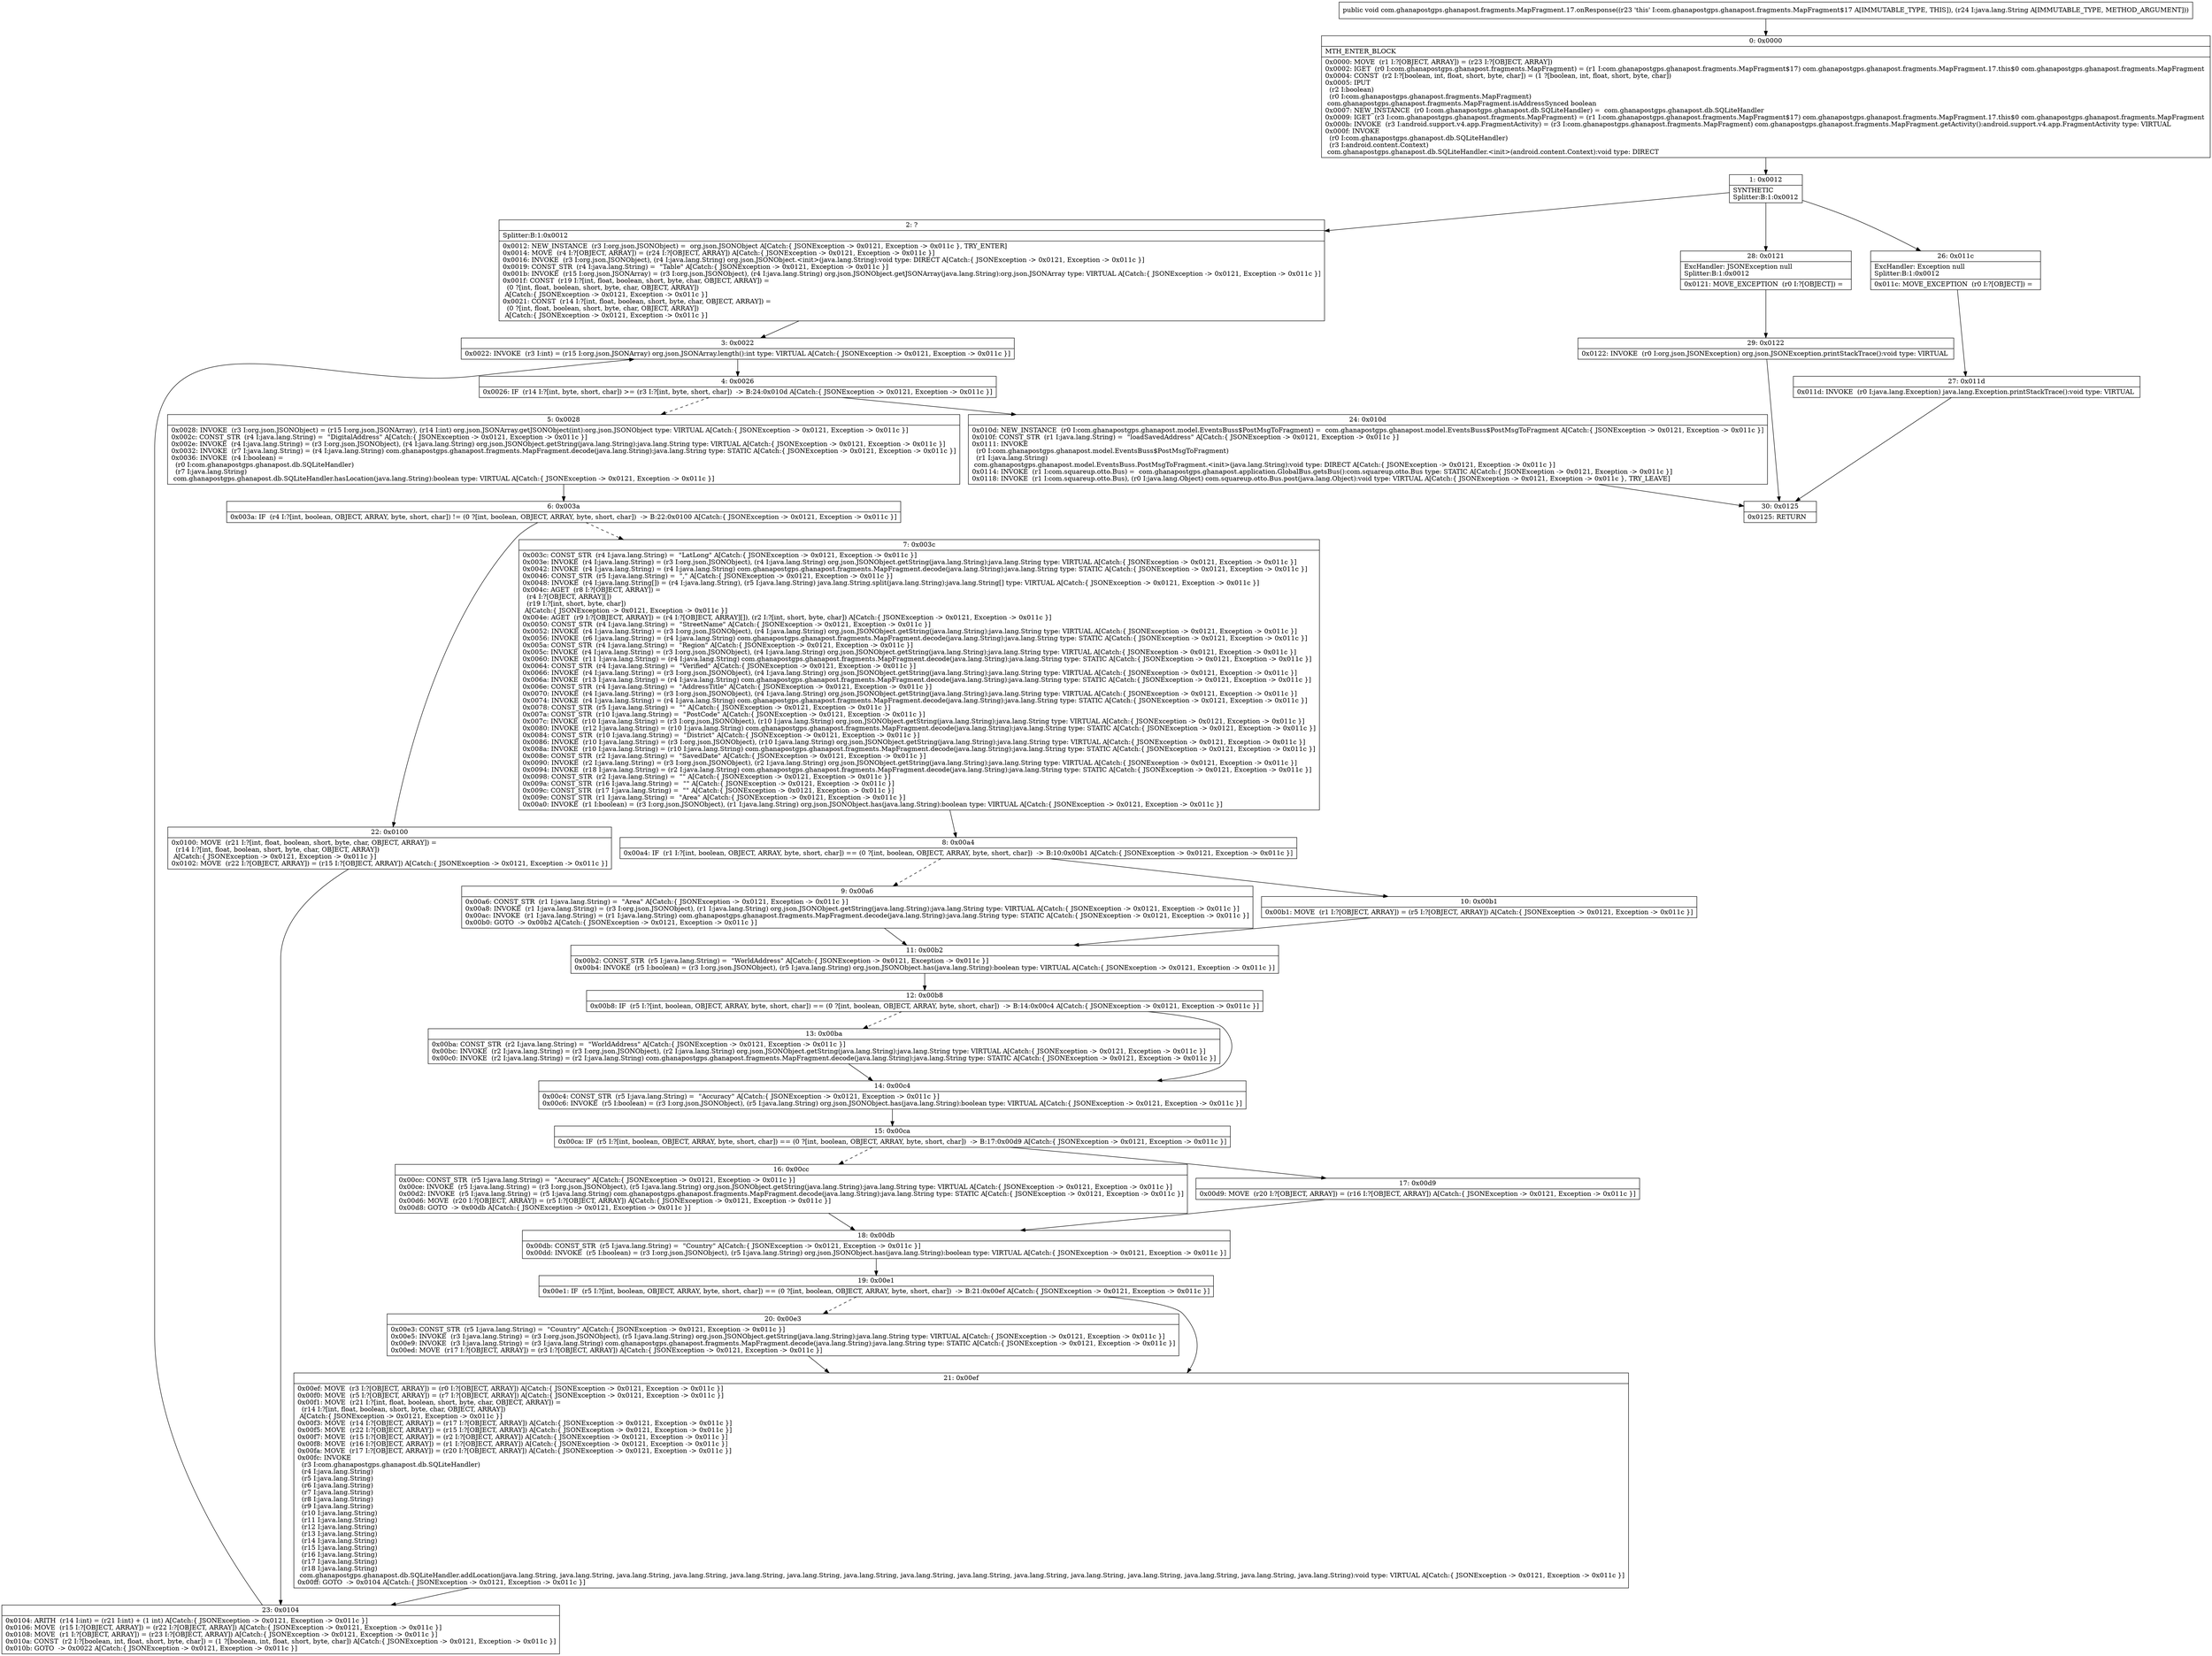 digraph "CFG forcom.ghanapostgps.ghanapost.fragments.MapFragment.17.onResponse(Ljava\/lang\/String;)V" {
Node_0 [shape=record,label="{0\:\ 0x0000|MTH_ENTER_BLOCK\l|0x0000: MOVE  (r1 I:?[OBJECT, ARRAY]) = (r23 I:?[OBJECT, ARRAY]) \l0x0002: IGET  (r0 I:com.ghanapostgps.ghanapost.fragments.MapFragment) = (r1 I:com.ghanapostgps.ghanapost.fragments.MapFragment$17) com.ghanapostgps.ghanapost.fragments.MapFragment.17.this$0 com.ghanapostgps.ghanapost.fragments.MapFragment \l0x0004: CONST  (r2 I:?[boolean, int, float, short, byte, char]) = (1 ?[boolean, int, float, short, byte, char]) \l0x0005: IPUT  \l  (r2 I:boolean)\l  (r0 I:com.ghanapostgps.ghanapost.fragments.MapFragment)\l com.ghanapostgps.ghanapost.fragments.MapFragment.isAddressSynced boolean \l0x0007: NEW_INSTANCE  (r0 I:com.ghanapostgps.ghanapost.db.SQLiteHandler) =  com.ghanapostgps.ghanapost.db.SQLiteHandler \l0x0009: IGET  (r3 I:com.ghanapostgps.ghanapost.fragments.MapFragment) = (r1 I:com.ghanapostgps.ghanapost.fragments.MapFragment$17) com.ghanapostgps.ghanapost.fragments.MapFragment.17.this$0 com.ghanapostgps.ghanapost.fragments.MapFragment \l0x000b: INVOKE  (r3 I:android.support.v4.app.FragmentActivity) = (r3 I:com.ghanapostgps.ghanapost.fragments.MapFragment) com.ghanapostgps.ghanapost.fragments.MapFragment.getActivity():android.support.v4.app.FragmentActivity type: VIRTUAL \l0x000f: INVOKE  \l  (r0 I:com.ghanapostgps.ghanapost.db.SQLiteHandler)\l  (r3 I:android.content.Context)\l com.ghanapostgps.ghanapost.db.SQLiteHandler.\<init\>(android.content.Context):void type: DIRECT \l}"];
Node_1 [shape=record,label="{1\:\ 0x0012|SYNTHETIC\lSplitter:B:1:0x0012\l}"];
Node_2 [shape=record,label="{2\:\ ?|Splitter:B:1:0x0012\l|0x0012: NEW_INSTANCE  (r3 I:org.json.JSONObject) =  org.json.JSONObject A[Catch:\{ JSONException \-\> 0x0121, Exception \-\> 0x011c \}, TRY_ENTER]\l0x0014: MOVE  (r4 I:?[OBJECT, ARRAY]) = (r24 I:?[OBJECT, ARRAY]) A[Catch:\{ JSONException \-\> 0x0121, Exception \-\> 0x011c \}]\l0x0016: INVOKE  (r3 I:org.json.JSONObject), (r4 I:java.lang.String) org.json.JSONObject.\<init\>(java.lang.String):void type: DIRECT A[Catch:\{ JSONException \-\> 0x0121, Exception \-\> 0x011c \}]\l0x0019: CONST_STR  (r4 I:java.lang.String) =  \"Table\" A[Catch:\{ JSONException \-\> 0x0121, Exception \-\> 0x011c \}]\l0x001b: INVOKE  (r15 I:org.json.JSONArray) = (r3 I:org.json.JSONObject), (r4 I:java.lang.String) org.json.JSONObject.getJSONArray(java.lang.String):org.json.JSONArray type: VIRTUAL A[Catch:\{ JSONException \-\> 0x0121, Exception \-\> 0x011c \}]\l0x001f: CONST  (r19 I:?[int, float, boolean, short, byte, char, OBJECT, ARRAY]) = \l  (0 ?[int, float, boolean, short, byte, char, OBJECT, ARRAY])\l A[Catch:\{ JSONException \-\> 0x0121, Exception \-\> 0x011c \}]\l0x0021: CONST  (r14 I:?[int, float, boolean, short, byte, char, OBJECT, ARRAY]) = \l  (0 ?[int, float, boolean, short, byte, char, OBJECT, ARRAY])\l A[Catch:\{ JSONException \-\> 0x0121, Exception \-\> 0x011c \}]\l}"];
Node_3 [shape=record,label="{3\:\ 0x0022|0x0022: INVOKE  (r3 I:int) = (r15 I:org.json.JSONArray) org.json.JSONArray.length():int type: VIRTUAL A[Catch:\{ JSONException \-\> 0x0121, Exception \-\> 0x011c \}]\l}"];
Node_4 [shape=record,label="{4\:\ 0x0026|0x0026: IF  (r14 I:?[int, byte, short, char]) \>= (r3 I:?[int, byte, short, char])  \-\> B:24:0x010d A[Catch:\{ JSONException \-\> 0x0121, Exception \-\> 0x011c \}]\l}"];
Node_5 [shape=record,label="{5\:\ 0x0028|0x0028: INVOKE  (r3 I:org.json.JSONObject) = (r15 I:org.json.JSONArray), (r14 I:int) org.json.JSONArray.getJSONObject(int):org.json.JSONObject type: VIRTUAL A[Catch:\{ JSONException \-\> 0x0121, Exception \-\> 0x011c \}]\l0x002c: CONST_STR  (r4 I:java.lang.String) =  \"DigitalAddress\" A[Catch:\{ JSONException \-\> 0x0121, Exception \-\> 0x011c \}]\l0x002e: INVOKE  (r4 I:java.lang.String) = (r3 I:org.json.JSONObject), (r4 I:java.lang.String) org.json.JSONObject.getString(java.lang.String):java.lang.String type: VIRTUAL A[Catch:\{ JSONException \-\> 0x0121, Exception \-\> 0x011c \}]\l0x0032: INVOKE  (r7 I:java.lang.String) = (r4 I:java.lang.String) com.ghanapostgps.ghanapost.fragments.MapFragment.decode(java.lang.String):java.lang.String type: STATIC A[Catch:\{ JSONException \-\> 0x0121, Exception \-\> 0x011c \}]\l0x0036: INVOKE  (r4 I:boolean) = \l  (r0 I:com.ghanapostgps.ghanapost.db.SQLiteHandler)\l  (r7 I:java.lang.String)\l com.ghanapostgps.ghanapost.db.SQLiteHandler.hasLocation(java.lang.String):boolean type: VIRTUAL A[Catch:\{ JSONException \-\> 0x0121, Exception \-\> 0x011c \}]\l}"];
Node_6 [shape=record,label="{6\:\ 0x003a|0x003a: IF  (r4 I:?[int, boolean, OBJECT, ARRAY, byte, short, char]) != (0 ?[int, boolean, OBJECT, ARRAY, byte, short, char])  \-\> B:22:0x0100 A[Catch:\{ JSONException \-\> 0x0121, Exception \-\> 0x011c \}]\l}"];
Node_7 [shape=record,label="{7\:\ 0x003c|0x003c: CONST_STR  (r4 I:java.lang.String) =  \"LatLong\" A[Catch:\{ JSONException \-\> 0x0121, Exception \-\> 0x011c \}]\l0x003e: INVOKE  (r4 I:java.lang.String) = (r3 I:org.json.JSONObject), (r4 I:java.lang.String) org.json.JSONObject.getString(java.lang.String):java.lang.String type: VIRTUAL A[Catch:\{ JSONException \-\> 0x0121, Exception \-\> 0x011c \}]\l0x0042: INVOKE  (r4 I:java.lang.String) = (r4 I:java.lang.String) com.ghanapostgps.ghanapost.fragments.MapFragment.decode(java.lang.String):java.lang.String type: STATIC A[Catch:\{ JSONException \-\> 0x0121, Exception \-\> 0x011c \}]\l0x0046: CONST_STR  (r5 I:java.lang.String) =  \",\" A[Catch:\{ JSONException \-\> 0x0121, Exception \-\> 0x011c \}]\l0x0048: INVOKE  (r4 I:java.lang.String[]) = (r4 I:java.lang.String), (r5 I:java.lang.String) java.lang.String.split(java.lang.String):java.lang.String[] type: VIRTUAL A[Catch:\{ JSONException \-\> 0x0121, Exception \-\> 0x011c \}]\l0x004c: AGET  (r8 I:?[OBJECT, ARRAY]) = \l  (r4 I:?[OBJECT, ARRAY][])\l  (r19 I:?[int, short, byte, char])\l A[Catch:\{ JSONException \-\> 0x0121, Exception \-\> 0x011c \}]\l0x004e: AGET  (r9 I:?[OBJECT, ARRAY]) = (r4 I:?[OBJECT, ARRAY][]), (r2 I:?[int, short, byte, char]) A[Catch:\{ JSONException \-\> 0x0121, Exception \-\> 0x011c \}]\l0x0050: CONST_STR  (r4 I:java.lang.String) =  \"StreetName\" A[Catch:\{ JSONException \-\> 0x0121, Exception \-\> 0x011c \}]\l0x0052: INVOKE  (r4 I:java.lang.String) = (r3 I:org.json.JSONObject), (r4 I:java.lang.String) org.json.JSONObject.getString(java.lang.String):java.lang.String type: VIRTUAL A[Catch:\{ JSONException \-\> 0x0121, Exception \-\> 0x011c \}]\l0x0056: INVOKE  (r6 I:java.lang.String) = (r4 I:java.lang.String) com.ghanapostgps.ghanapost.fragments.MapFragment.decode(java.lang.String):java.lang.String type: STATIC A[Catch:\{ JSONException \-\> 0x0121, Exception \-\> 0x011c \}]\l0x005a: CONST_STR  (r4 I:java.lang.String) =  \"Region\" A[Catch:\{ JSONException \-\> 0x0121, Exception \-\> 0x011c \}]\l0x005c: INVOKE  (r4 I:java.lang.String) = (r3 I:org.json.JSONObject), (r4 I:java.lang.String) org.json.JSONObject.getString(java.lang.String):java.lang.String type: VIRTUAL A[Catch:\{ JSONException \-\> 0x0121, Exception \-\> 0x011c \}]\l0x0060: INVOKE  (r11 I:java.lang.String) = (r4 I:java.lang.String) com.ghanapostgps.ghanapost.fragments.MapFragment.decode(java.lang.String):java.lang.String type: STATIC A[Catch:\{ JSONException \-\> 0x0121, Exception \-\> 0x011c \}]\l0x0064: CONST_STR  (r4 I:java.lang.String) =  \"Verified\" A[Catch:\{ JSONException \-\> 0x0121, Exception \-\> 0x011c \}]\l0x0066: INVOKE  (r4 I:java.lang.String) = (r3 I:org.json.JSONObject), (r4 I:java.lang.String) org.json.JSONObject.getString(java.lang.String):java.lang.String type: VIRTUAL A[Catch:\{ JSONException \-\> 0x0121, Exception \-\> 0x011c \}]\l0x006a: INVOKE  (r13 I:java.lang.String) = (r4 I:java.lang.String) com.ghanapostgps.ghanapost.fragments.MapFragment.decode(java.lang.String):java.lang.String type: STATIC A[Catch:\{ JSONException \-\> 0x0121, Exception \-\> 0x011c \}]\l0x006e: CONST_STR  (r4 I:java.lang.String) =  \"AddressTitle\" A[Catch:\{ JSONException \-\> 0x0121, Exception \-\> 0x011c \}]\l0x0070: INVOKE  (r4 I:java.lang.String) = (r3 I:org.json.JSONObject), (r4 I:java.lang.String) org.json.JSONObject.getString(java.lang.String):java.lang.String type: VIRTUAL A[Catch:\{ JSONException \-\> 0x0121, Exception \-\> 0x011c \}]\l0x0074: INVOKE  (r4 I:java.lang.String) = (r4 I:java.lang.String) com.ghanapostgps.ghanapost.fragments.MapFragment.decode(java.lang.String):java.lang.String type: STATIC A[Catch:\{ JSONException \-\> 0x0121, Exception \-\> 0x011c \}]\l0x0078: CONST_STR  (r5 I:java.lang.String) =  \"\" A[Catch:\{ JSONException \-\> 0x0121, Exception \-\> 0x011c \}]\l0x007a: CONST_STR  (r10 I:java.lang.String) =  \"PostCode\" A[Catch:\{ JSONException \-\> 0x0121, Exception \-\> 0x011c \}]\l0x007c: INVOKE  (r10 I:java.lang.String) = (r3 I:org.json.JSONObject), (r10 I:java.lang.String) org.json.JSONObject.getString(java.lang.String):java.lang.String type: VIRTUAL A[Catch:\{ JSONException \-\> 0x0121, Exception \-\> 0x011c \}]\l0x0080: INVOKE  (r12 I:java.lang.String) = (r10 I:java.lang.String) com.ghanapostgps.ghanapost.fragments.MapFragment.decode(java.lang.String):java.lang.String type: STATIC A[Catch:\{ JSONException \-\> 0x0121, Exception \-\> 0x011c \}]\l0x0084: CONST_STR  (r10 I:java.lang.String) =  \"District\" A[Catch:\{ JSONException \-\> 0x0121, Exception \-\> 0x011c \}]\l0x0086: INVOKE  (r10 I:java.lang.String) = (r3 I:org.json.JSONObject), (r10 I:java.lang.String) org.json.JSONObject.getString(java.lang.String):java.lang.String type: VIRTUAL A[Catch:\{ JSONException \-\> 0x0121, Exception \-\> 0x011c \}]\l0x008a: INVOKE  (r10 I:java.lang.String) = (r10 I:java.lang.String) com.ghanapostgps.ghanapost.fragments.MapFragment.decode(java.lang.String):java.lang.String type: STATIC A[Catch:\{ JSONException \-\> 0x0121, Exception \-\> 0x011c \}]\l0x008e: CONST_STR  (r2 I:java.lang.String) =  \"SavedDate\" A[Catch:\{ JSONException \-\> 0x0121, Exception \-\> 0x011c \}]\l0x0090: INVOKE  (r2 I:java.lang.String) = (r3 I:org.json.JSONObject), (r2 I:java.lang.String) org.json.JSONObject.getString(java.lang.String):java.lang.String type: VIRTUAL A[Catch:\{ JSONException \-\> 0x0121, Exception \-\> 0x011c \}]\l0x0094: INVOKE  (r18 I:java.lang.String) = (r2 I:java.lang.String) com.ghanapostgps.ghanapost.fragments.MapFragment.decode(java.lang.String):java.lang.String type: STATIC A[Catch:\{ JSONException \-\> 0x0121, Exception \-\> 0x011c \}]\l0x0098: CONST_STR  (r2 I:java.lang.String) =  \"\" A[Catch:\{ JSONException \-\> 0x0121, Exception \-\> 0x011c \}]\l0x009a: CONST_STR  (r16 I:java.lang.String) =  \"\" A[Catch:\{ JSONException \-\> 0x0121, Exception \-\> 0x011c \}]\l0x009c: CONST_STR  (r17 I:java.lang.String) =  \"\" A[Catch:\{ JSONException \-\> 0x0121, Exception \-\> 0x011c \}]\l0x009e: CONST_STR  (r1 I:java.lang.String) =  \"Area\" A[Catch:\{ JSONException \-\> 0x0121, Exception \-\> 0x011c \}]\l0x00a0: INVOKE  (r1 I:boolean) = (r3 I:org.json.JSONObject), (r1 I:java.lang.String) org.json.JSONObject.has(java.lang.String):boolean type: VIRTUAL A[Catch:\{ JSONException \-\> 0x0121, Exception \-\> 0x011c \}]\l}"];
Node_8 [shape=record,label="{8\:\ 0x00a4|0x00a4: IF  (r1 I:?[int, boolean, OBJECT, ARRAY, byte, short, char]) == (0 ?[int, boolean, OBJECT, ARRAY, byte, short, char])  \-\> B:10:0x00b1 A[Catch:\{ JSONException \-\> 0x0121, Exception \-\> 0x011c \}]\l}"];
Node_9 [shape=record,label="{9\:\ 0x00a6|0x00a6: CONST_STR  (r1 I:java.lang.String) =  \"Area\" A[Catch:\{ JSONException \-\> 0x0121, Exception \-\> 0x011c \}]\l0x00a8: INVOKE  (r1 I:java.lang.String) = (r3 I:org.json.JSONObject), (r1 I:java.lang.String) org.json.JSONObject.getString(java.lang.String):java.lang.String type: VIRTUAL A[Catch:\{ JSONException \-\> 0x0121, Exception \-\> 0x011c \}]\l0x00ac: INVOKE  (r1 I:java.lang.String) = (r1 I:java.lang.String) com.ghanapostgps.ghanapost.fragments.MapFragment.decode(java.lang.String):java.lang.String type: STATIC A[Catch:\{ JSONException \-\> 0x0121, Exception \-\> 0x011c \}]\l0x00b0: GOTO  \-\> 0x00b2 A[Catch:\{ JSONException \-\> 0x0121, Exception \-\> 0x011c \}]\l}"];
Node_10 [shape=record,label="{10\:\ 0x00b1|0x00b1: MOVE  (r1 I:?[OBJECT, ARRAY]) = (r5 I:?[OBJECT, ARRAY]) A[Catch:\{ JSONException \-\> 0x0121, Exception \-\> 0x011c \}]\l}"];
Node_11 [shape=record,label="{11\:\ 0x00b2|0x00b2: CONST_STR  (r5 I:java.lang.String) =  \"WorldAddress\" A[Catch:\{ JSONException \-\> 0x0121, Exception \-\> 0x011c \}]\l0x00b4: INVOKE  (r5 I:boolean) = (r3 I:org.json.JSONObject), (r5 I:java.lang.String) org.json.JSONObject.has(java.lang.String):boolean type: VIRTUAL A[Catch:\{ JSONException \-\> 0x0121, Exception \-\> 0x011c \}]\l}"];
Node_12 [shape=record,label="{12\:\ 0x00b8|0x00b8: IF  (r5 I:?[int, boolean, OBJECT, ARRAY, byte, short, char]) == (0 ?[int, boolean, OBJECT, ARRAY, byte, short, char])  \-\> B:14:0x00c4 A[Catch:\{ JSONException \-\> 0x0121, Exception \-\> 0x011c \}]\l}"];
Node_13 [shape=record,label="{13\:\ 0x00ba|0x00ba: CONST_STR  (r2 I:java.lang.String) =  \"WorldAddress\" A[Catch:\{ JSONException \-\> 0x0121, Exception \-\> 0x011c \}]\l0x00bc: INVOKE  (r2 I:java.lang.String) = (r3 I:org.json.JSONObject), (r2 I:java.lang.String) org.json.JSONObject.getString(java.lang.String):java.lang.String type: VIRTUAL A[Catch:\{ JSONException \-\> 0x0121, Exception \-\> 0x011c \}]\l0x00c0: INVOKE  (r2 I:java.lang.String) = (r2 I:java.lang.String) com.ghanapostgps.ghanapost.fragments.MapFragment.decode(java.lang.String):java.lang.String type: STATIC A[Catch:\{ JSONException \-\> 0x0121, Exception \-\> 0x011c \}]\l}"];
Node_14 [shape=record,label="{14\:\ 0x00c4|0x00c4: CONST_STR  (r5 I:java.lang.String) =  \"Accuracy\" A[Catch:\{ JSONException \-\> 0x0121, Exception \-\> 0x011c \}]\l0x00c6: INVOKE  (r5 I:boolean) = (r3 I:org.json.JSONObject), (r5 I:java.lang.String) org.json.JSONObject.has(java.lang.String):boolean type: VIRTUAL A[Catch:\{ JSONException \-\> 0x0121, Exception \-\> 0x011c \}]\l}"];
Node_15 [shape=record,label="{15\:\ 0x00ca|0x00ca: IF  (r5 I:?[int, boolean, OBJECT, ARRAY, byte, short, char]) == (0 ?[int, boolean, OBJECT, ARRAY, byte, short, char])  \-\> B:17:0x00d9 A[Catch:\{ JSONException \-\> 0x0121, Exception \-\> 0x011c \}]\l}"];
Node_16 [shape=record,label="{16\:\ 0x00cc|0x00cc: CONST_STR  (r5 I:java.lang.String) =  \"Accuracy\" A[Catch:\{ JSONException \-\> 0x0121, Exception \-\> 0x011c \}]\l0x00ce: INVOKE  (r5 I:java.lang.String) = (r3 I:org.json.JSONObject), (r5 I:java.lang.String) org.json.JSONObject.getString(java.lang.String):java.lang.String type: VIRTUAL A[Catch:\{ JSONException \-\> 0x0121, Exception \-\> 0x011c \}]\l0x00d2: INVOKE  (r5 I:java.lang.String) = (r5 I:java.lang.String) com.ghanapostgps.ghanapost.fragments.MapFragment.decode(java.lang.String):java.lang.String type: STATIC A[Catch:\{ JSONException \-\> 0x0121, Exception \-\> 0x011c \}]\l0x00d6: MOVE  (r20 I:?[OBJECT, ARRAY]) = (r5 I:?[OBJECT, ARRAY]) A[Catch:\{ JSONException \-\> 0x0121, Exception \-\> 0x011c \}]\l0x00d8: GOTO  \-\> 0x00db A[Catch:\{ JSONException \-\> 0x0121, Exception \-\> 0x011c \}]\l}"];
Node_17 [shape=record,label="{17\:\ 0x00d9|0x00d9: MOVE  (r20 I:?[OBJECT, ARRAY]) = (r16 I:?[OBJECT, ARRAY]) A[Catch:\{ JSONException \-\> 0x0121, Exception \-\> 0x011c \}]\l}"];
Node_18 [shape=record,label="{18\:\ 0x00db|0x00db: CONST_STR  (r5 I:java.lang.String) =  \"Country\" A[Catch:\{ JSONException \-\> 0x0121, Exception \-\> 0x011c \}]\l0x00dd: INVOKE  (r5 I:boolean) = (r3 I:org.json.JSONObject), (r5 I:java.lang.String) org.json.JSONObject.has(java.lang.String):boolean type: VIRTUAL A[Catch:\{ JSONException \-\> 0x0121, Exception \-\> 0x011c \}]\l}"];
Node_19 [shape=record,label="{19\:\ 0x00e1|0x00e1: IF  (r5 I:?[int, boolean, OBJECT, ARRAY, byte, short, char]) == (0 ?[int, boolean, OBJECT, ARRAY, byte, short, char])  \-\> B:21:0x00ef A[Catch:\{ JSONException \-\> 0x0121, Exception \-\> 0x011c \}]\l}"];
Node_20 [shape=record,label="{20\:\ 0x00e3|0x00e3: CONST_STR  (r5 I:java.lang.String) =  \"Country\" A[Catch:\{ JSONException \-\> 0x0121, Exception \-\> 0x011c \}]\l0x00e5: INVOKE  (r3 I:java.lang.String) = (r3 I:org.json.JSONObject), (r5 I:java.lang.String) org.json.JSONObject.getString(java.lang.String):java.lang.String type: VIRTUAL A[Catch:\{ JSONException \-\> 0x0121, Exception \-\> 0x011c \}]\l0x00e9: INVOKE  (r3 I:java.lang.String) = (r3 I:java.lang.String) com.ghanapostgps.ghanapost.fragments.MapFragment.decode(java.lang.String):java.lang.String type: STATIC A[Catch:\{ JSONException \-\> 0x0121, Exception \-\> 0x011c \}]\l0x00ed: MOVE  (r17 I:?[OBJECT, ARRAY]) = (r3 I:?[OBJECT, ARRAY]) A[Catch:\{ JSONException \-\> 0x0121, Exception \-\> 0x011c \}]\l}"];
Node_21 [shape=record,label="{21\:\ 0x00ef|0x00ef: MOVE  (r3 I:?[OBJECT, ARRAY]) = (r0 I:?[OBJECT, ARRAY]) A[Catch:\{ JSONException \-\> 0x0121, Exception \-\> 0x011c \}]\l0x00f0: MOVE  (r5 I:?[OBJECT, ARRAY]) = (r7 I:?[OBJECT, ARRAY]) A[Catch:\{ JSONException \-\> 0x0121, Exception \-\> 0x011c \}]\l0x00f1: MOVE  (r21 I:?[int, float, boolean, short, byte, char, OBJECT, ARRAY]) = \l  (r14 I:?[int, float, boolean, short, byte, char, OBJECT, ARRAY])\l A[Catch:\{ JSONException \-\> 0x0121, Exception \-\> 0x011c \}]\l0x00f3: MOVE  (r14 I:?[OBJECT, ARRAY]) = (r17 I:?[OBJECT, ARRAY]) A[Catch:\{ JSONException \-\> 0x0121, Exception \-\> 0x011c \}]\l0x00f5: MOVE  (r22 I:?[OBJECT, ARRAY]) = (r15 I:?[OBJECT, ARRAY]) A[Catch:\{ JSONException \-\> 0x0121, Exception \-\> 0x011c \}]\l0x00f7: MOVE  (r15 I:?[OBJECT, ARRAY]) = (r2 I:?[OBJECT, ARRAY]) A[Catch:\{ JSONException \-\> 0x0121, Exception \-\> 0x011c \}]\l0x00f8: MOVE  (r16 I:?[OBJECT, ARRAY]) = (r1 I:?[OBJECT, ARRAY]) A[Catch:\{ JSONException \-\> 0x0121, Exception \-\> 0x011c \}]\l0x00fa: MOVE  (r17 I:?[OBJECT, ARRAY]) = (r20 I:?[OBJECT, ARRAY]) A[Catch:\{ JSONException \-\> 0x0121, Exception \-\> 0x011c \}]\l0x00fc: INVOKE  \l  (r3 I:com.ghanapostgps.ghanapost.db.SQLiteHandler)\l  (r4 I:java.lang.String)\l  (r5 I:java.lang.String)\l  (r6 I:java.lang.String)\l  (r7 I:java.lang.String)\l  (r8 I:java.lang.String)\l  (r9 I:java.lang.String)\l  (r10 I:java.lang.String)\l  (r11 I:java.lang.String)\l  (r12 I:java.lang.String)\l  (r13 I:java.lang.String)\l  (r14 I:java.lang.String)\l  (r15 I:java.lang.String)\l  (r16 I:java.lang.String)\l  (r17 I:java.lang.String)\l  (r18 I:java.lang.String)\l com.ghanapostgps.ghanapost.db.SQLiteHandler.addLocation(java.lang.String, java.lang.String, java.lang.String, java.lang.String, java.lang.String, java.lang.String, java.lang.String, java.lang.String, java.lang.String, java.lang.String, java.lang.String, java.lang.String, java.lang.String, java.lang.String, java.lang.String):void type: VIRTUAL A[Catch:\{ JSONException \-\> 0x0121, Exception \-\> 0x011c \}]\l0x00ff: GOTO  \-\> 0x0104 A[Catch:\{ JSONException \-\> 0x0121, Exception \-\> 0x011c \}]\l}"];
Node_22 [shape=record,label="{22\:\ 0x0100|0x0100: MOVE  (r21 I:?[int, float, boolean, short, byte, char, OBJECT, ARRAY]) = \l  (r14 I:?[int, float, boolean, short, byte, char, OBJECT, ARRAY])\l A[Catch:\{ JSONException \-\> 0x0121, Exception \-\> 0x011c \}]\l0x0102: MOVE  (r22 I:?[OBJECT, ARRAY]) = (r15 I:?[OBJECT, ARRAY]) A[Catch:\{ JSONException \-\> 0x0121, Exception \-\> 0x011c \}]\l}"];
Node_23 [shape=record,label="{23\:\ 0x0104|0x0104: ARITH  (r14 I:int) = (r21 I:int) + (1 int) A[Catch:\{ JSONException \-\> 0x0121, Exception \-\> 0x011c \}]\l0x0106: MOVE  (r15 I:?[OBJECT, ARRAY]) = (r22 I:?[OBJECT, ARRAY]) A[Catch:\{ JSONException \-\> 0x0121, Exception \-\> 0x011c \}]\l0x0108: MOVE  (r1 I:?[OBJECT, ARRAY]) = (r23 I:?[OBJECT, ARRAY]) A[Catch:\{ JSONException \-\> 0x0121, Exception \-\> 0x011c \}]\l0x010a: CONST  (r2 I:?[boolean, int, float, short, byte, char]) = (1 ?[boolean, int, float, short, byte, char]) A[Catch:\{ JSONException \-\> 0x0121, Exception \-\> 0x011c \}]\l0x010b: GOTO  \-\> 0x0022 A[Catch:\{ JSONException \-\> 0x0121, Exception \-\> 0x011c \}]\l}"];
Node_24 [shape=record,label="{24\:\ 0x010d|0x010d: NEW_INSTANCE  (r0 I:com.ghanapostgps.ghanapost.model.EventsBuss$PostMsgToFragment) =  com.ghanapostgps.ghanapost.model.EventsBuss$PostMsgToFragment A[Catch:\{ JSONException \-\> 0x0121, Exception \-\> 0x011c \}]\l0x010f: CONST_STR  (r1 I:java.lang.String) =  \"loadSavedAddress\" A[Catch:\{ JSONException \-\> 0x0121, Exception \-\> 0x011c \}]\l0x0111: INVOKE  \l  (r0 I:com.ghanapostgps.ghanapost.model.EventsBuss$PostMsgToFragment)\l  (r1 I:java.lang.String)\l com.ghanapostgps.ghanapost.model.EventsBuss.PostMsgToFragment.\<init\>(java.lang.String):void type: DIRECT A[Catch:\{ JSONException \-\> 0x0121, Exception \-\> 0x011c \}]\l0x0114: INVOKE  (r1 I:com.squareup.otto.Bus) =  com.ghanapostgps.ghanapost.application.GlobalBus.getsBus():com.squareup.otto.Bus type: STATIC A[Catch:\{ JSONException \-\> 0x0121, Exception \-\> 0x011c \}]\l0x0118: INVOKE  (r1 I:com.squareup.otto.Bus), (r0 I:java.lang.Object) com.squareup.otto.Bus.post(java.lang.Object):void type: VIRTUAL A[Catch:\{ JSONException \-\> 0x0121, Exception \-\> 0x011c \}, TRY_LEAVE]\l}"];
Node_26 [shape=record,label="{26\:\ 0x011c|ExcHandler: Exception null\lSplitter:B:1:0x0012\l|0x011c: MOVE_EXCEPTION  (r0 I:?[OBJECT]) =  \l}"];
Node_27 [shape=record,label="{27\:\ 0x011d|0x011d: INVOKE  (r0 I:java.lang.Exception) java.lang.Exception.printStackTrace():void type: VIRTUAL \l}"];
Node_28 [shape=record,label="{28\:\ 0x0121|ExcHandler: JSONException null\lSplitter:B:1:0x0012\l|0x0121: MOVE_EXCEPTION  (r0 I:?[OBJECT]) =  \l}"];
Node_29 [shape=record,label="{29\:\ 0x0122|0x0122: INVOKE  (r0 I:org.json.JSONException) org.json.JSONException.printStackTrace():void type: VIRTUAL \l}"];
Node_30 [shape=record,label="{30\:\ 0x0125|0x0125: RETURN   \l}"];
MethodNode[shape=record,label="{public void com.ghanapostgps.ghanapost.fragments.MapFragment.17.onResponse((r23 'this' I:com.ghanapostgps.ghanapost.fragments.MapFragment$17 A[IMMUTABLE_TYPE, THIS]), (r24 I:java.lang.String A[IMMUTABLE_TYPE, METHOD_ARGUMENT])) }"];
MethodNode -> Node_0;
Node_0 -> Node_1;
Node_1 -> Node_2;
Node_1 -> Node_28;
Node_1 -> Node_26;
Node_2 -> Node_3;
Node_3 -> Node_4;
Node_4 -> Node_5[style=dashed];
Node_4 -> Node_24;
Node_5 -> Node_6;
Node_6 -> Node_7[style=dashed];
Node_6 -> Node_22;
Node_7 -> Node_8;
Node_8 -> Node_9[style=dashed];
Node_8 -> Node_10;
Node_9 -> Node_11;
Node_10 -> Node_11;
Node_11 -> Node_12;
Node_12 -> Node_13[style=dashed];
Node_12 -> Node_14;
Node_13 -> Node_14;
Node_14 -> Node_15;
Node_15 -> Node_16[style=dashed];
Node_15 -> Node_17;
Node_16 -> Node_18;
Node_17 -> Node_18;
Node_18 -> Node_19;
Node_19 -> Node_20[style=dashed];
Node_19 -> Node_21;
Node_20 -> Node_21;
Node_21 -> Node_23;
Node_22 -> Node_23;
Node_23 -> Node_3;
Node_24 -> Node_30;
Node_26 -> Node_27;
Node_27 -> Node_30;
Node_28 -> Node_29;
Node_29 -> Node_30;
}

